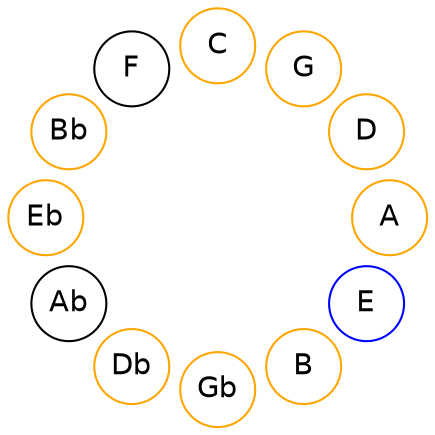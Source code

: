 
graph {

layout = circo;
mindist = .1

node [shape = circle, fontname = Helvetica, margin = 0]
edge [style=invis]

subgraph 1 {
	E -- B -- Gb -- Db -- Ab -- Eb -- Bb -- F -- C -- G -- D -- A -- E
}

E [color=blue];
B [color=orange];
Gb [color=orange];
Db [color=orange];
Eb [color=orange];
Bb [color=orange];
C [color=orange];
G [color=orange];
D [color=orange];
A [color=orange];
}
